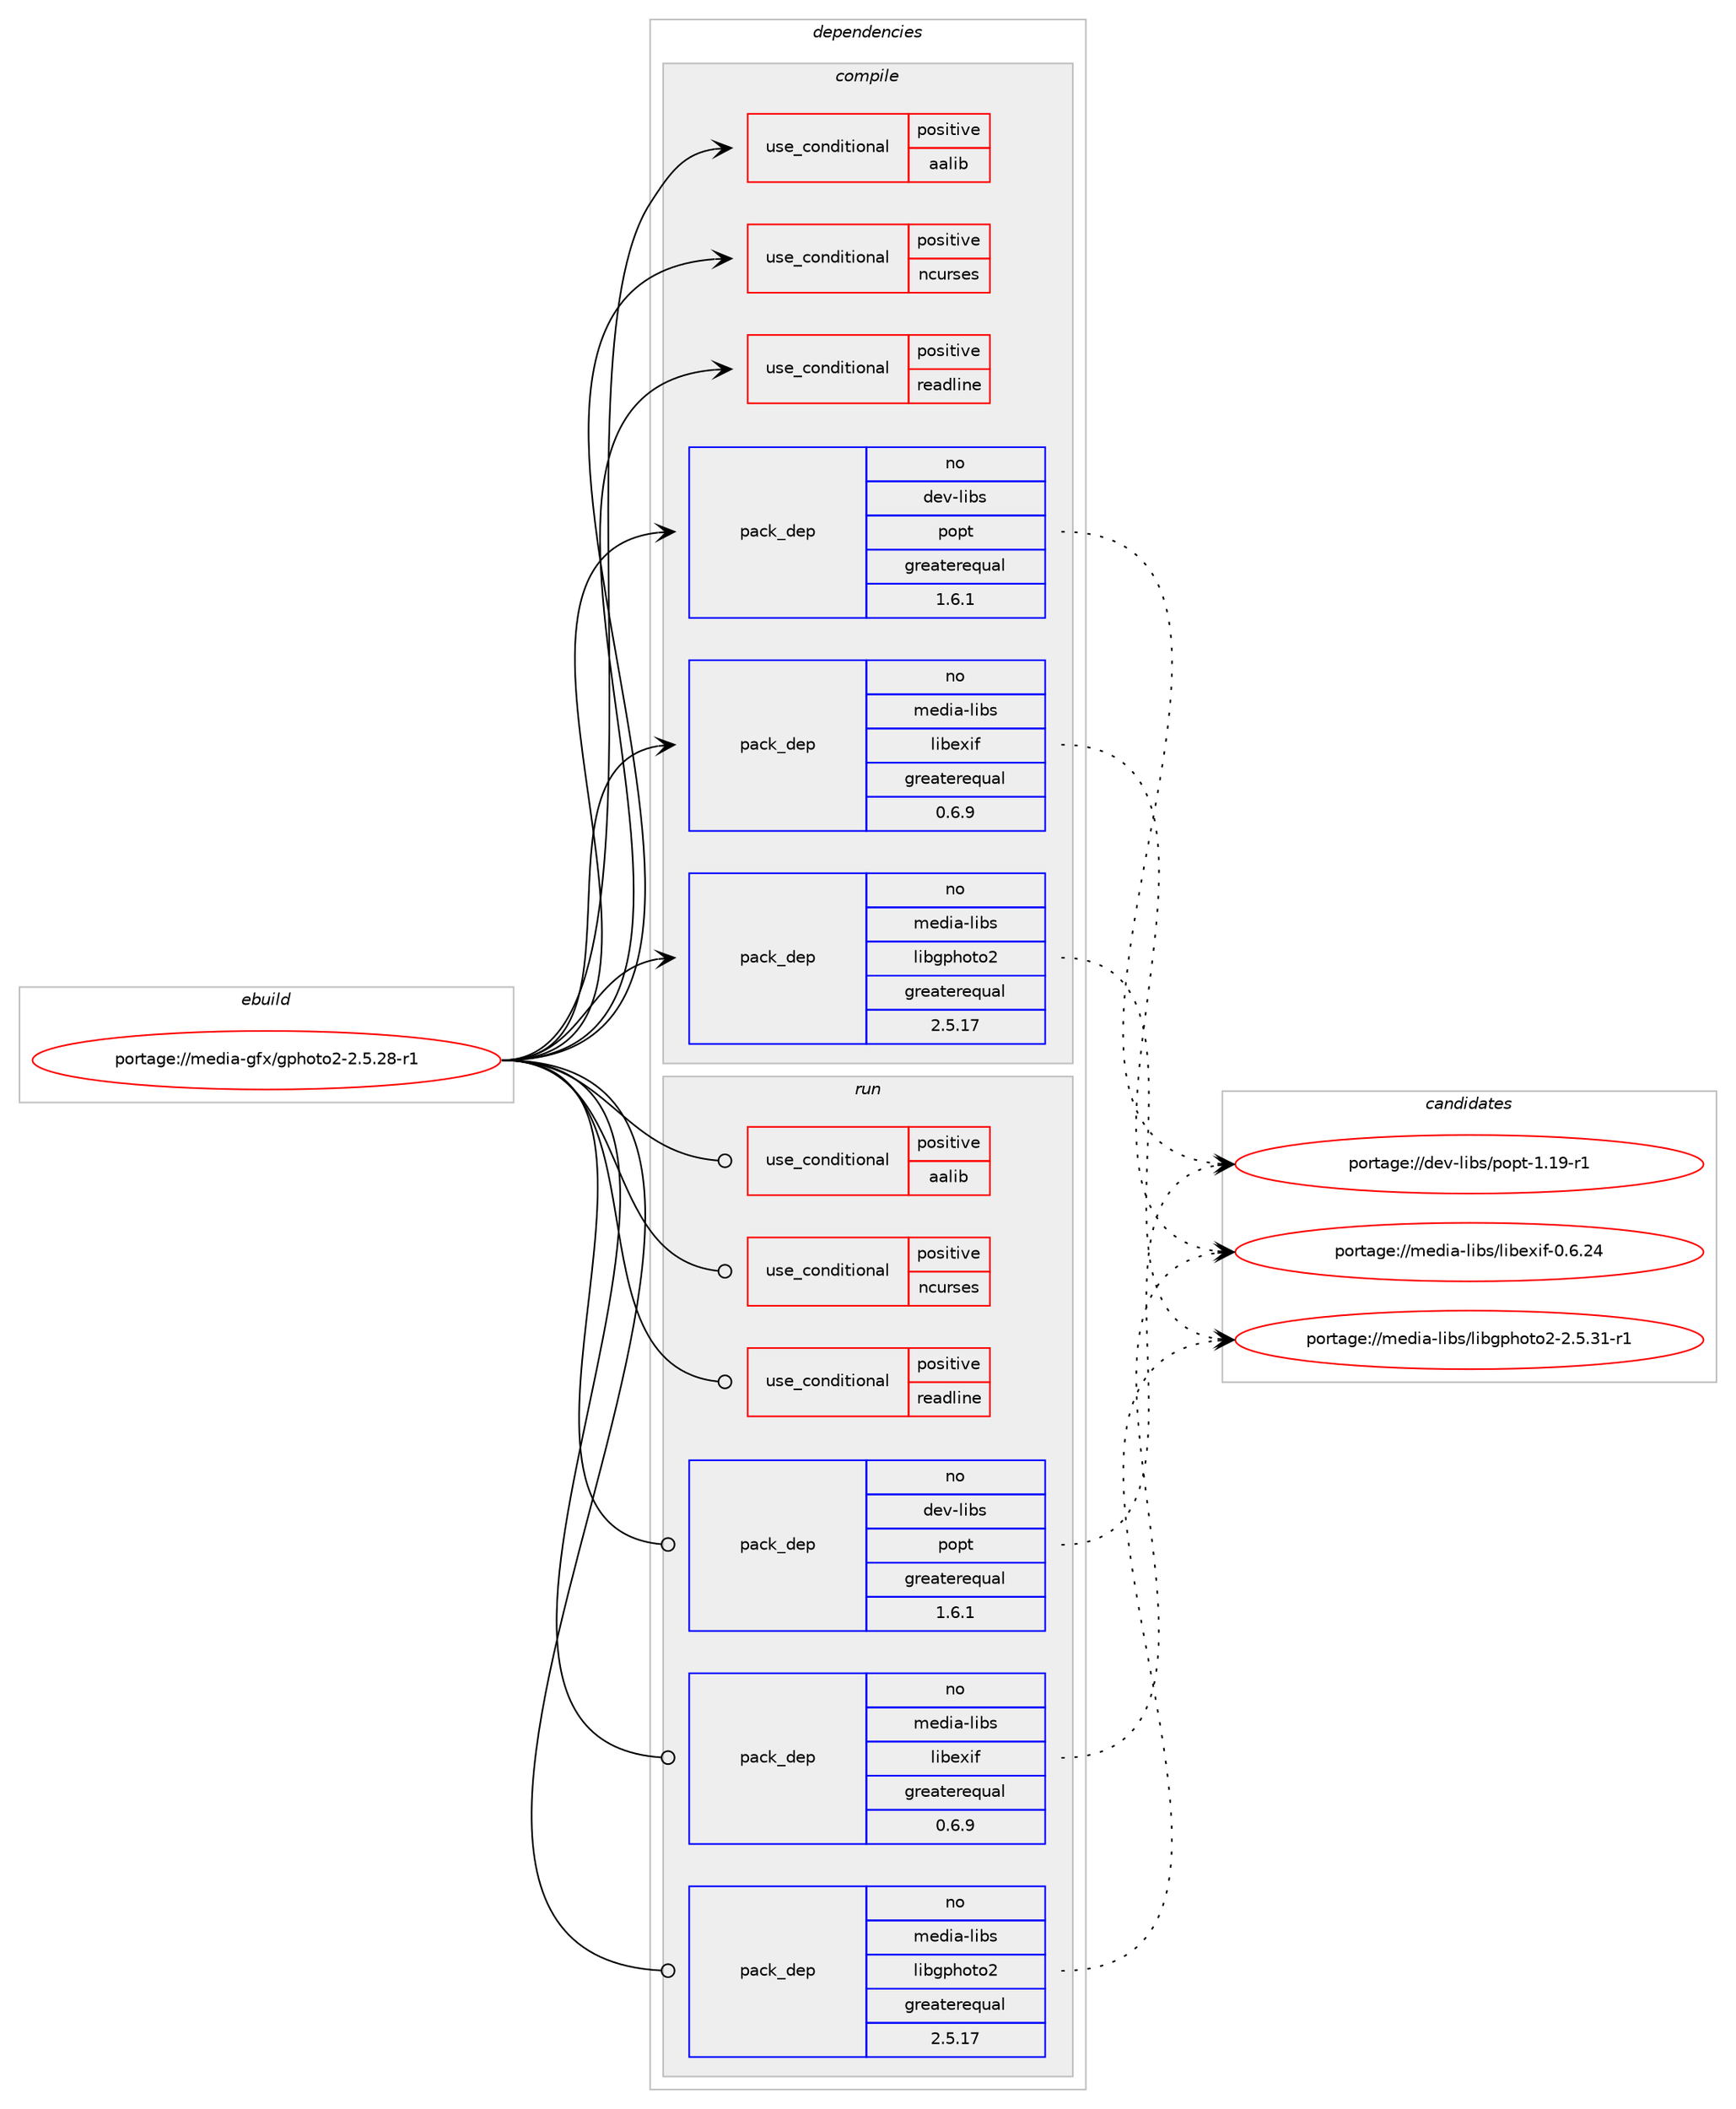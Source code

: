 digraph prolog {

# *************
# Graph options
# *************

newrank=true;
concentrate=true;
compound=true;
graph [rankdir=LR,fontname=Helvetica,fontsize=10,ranksep=1.5];#, ranksep=2.5, nodesep=0.2];
edge  [arrowhead=vee];
node  [fontname=Helvetica,fontsize=10];

# **********
# The ebuild
# **********

subgraph cluster_leftcol {
color=gray;
rank=same;
label=<<i>ebuild</i>>;
id [label="portage://media-gfx/gphoto2-2.5.28-r1", color=red, width=4, href="../media-gfx/gphoto2-2.5.28-r1.svg"];
}

# ****************
# The dependencies
# ****************

subgraph cluster_midcol {
color=gray;
label=<<i>dependencies</i>>;
subgraph cluster_compile {
fillcolor="#eeeeee";
style=filled;
label=<<i>compile</i>>;
subgraph cond71194 {
dependency151123 [label=<<TABLE BORDER="0" CELLBORDER="1" CELLSPACING="0" CELLPADDING="4"><TR><TD ROWSPAN="3" CELLPADDING="10">use_conditional</TD></TR><TR><TD>positive</TD></TR><TR><TD>aalib</TD></TR></TABLE>>, shape=none, color=red];
# *** BEGIN UNKNOWN DEPENDENCY TYPE (TODO) ***
# dependency151123 -> package_dependency(portage://media-gfx/gphoto2-2.5.28-r1,install,no,media-libs,aalib,none,[,,],[],[])
# *** END UNKNOWN DEPENDENCY TYPE (TODO) ***

# *** BEGIN UNKNOWN DEPENDENCY TYPE (TODO) ***
# dependency151123 -> package_dependency(portage://media-gfx/gphoto2-2.5.28-r1,install,no,media-libs,libjpeg-turbo,none,[,,],[],[])
# *** END UNKNOWN DEPENDENCY TYPE (TODO) ***

}
id:e -> dependency151123:w [weight=20,style="solid",arrowhead="vee"];
subgraph cond71195 {
dependency151124 [label=<<TABLE BORDER="0" CELLBORDER="1" CELLSPACING="0" CELLPADDING="4"><TR><TD ROWSPAN="3" CELLPADDING="10">use_conditional</TD></TR><TR><TD>positive</TD></TR><TR><TD>ncurses</TD></TR></TABLE>>, shape=none, color=red];
# *** BEGIN UNKNOWN DEPENDENCY TYPE (TODO) ***
# dependency151124 -> package_dependency(portage://media-gfx/gphoto2-2.5.28-r1,install,no,dev-libs,cdk,none,[,,],any_same_slot,[])
# *** END UNKNOWN DEPENDENCY TYPE (TODO) ***

}
id:e -> dependency151124:w [weight=20,style="solid",arrowhead="vee"];
subgraph cond71196 {
dependency151125 [label=<<TABLE BORDER="0" CELLBORDER="1" CELLSPACING="0" CELLPADDING="4"><TR><TD ROWSPAN="3" CELLPADDING="10">use_conditional</TD></TR><TR><TD>positive</TD></TR><TR><TD>readline</TD></TR></TABLE>>, shape=none, color=red];
# *** BEGIN UNKNOWN DEPENDENCY TYPE (TODO) ***
# dependency151125 -> package_dependency(portage://media-gfx/gphoto2-2.5.28-r1,install,no,sys-libs,readline,none,[,,],any_same_slot,[])
# *** END UNKNOWN DEPENDENCY TYPE (TODO) ***

}
id:e -> dependency151125:w [weight=20,style="solid",arrowhead="vee"];
subgraph pack77646 {
dependency151126 [label=<<TABLE BORDER="0" CELLBORDER="1" CELLSPACING="0" CELLPADDING="4" WIDTH="220"><TR><TD ROWSPAN="6" CELLPADDING="30">pack_dep</TD></TR><TR><TD WIDTH="110">no</TD></TR><TR><TD>dev-libs</TD></TR><TR><TD>popt</TD></TR><TR><TD>greaterequal</TD></TR><TR><TD>1.6.1</TD></TR></TABLE>>, shape=none, color=blue];
}
id:e -> dependency151126:w [weight=20,style="solid",arrowhead="vee"];
subgraph pack77647 {
dependency151127 [label=<<TABLE BORDER="0" CELLBORDER="1" CELLSPACING="0" CELLPADDING="4" WIDTH="220"><TR><TD ROWSPAN="6" CELLPADDING="30">pack_dep</TD></TR><TR><TD WIDTH="110">no</TD></TR><TR><TD>media-libs</TD></TR><TR><TD>libexif</TD></TR><TR><TD>greaterequal</TD></TR><TR><TD>0.6.9</TD></TR></TABLE>>, shape=none, color=blue];
}
id:e -> dependency151127:w [weight=20,style="solid",arrowhead="vee"];
subgraph pack77648 {
dependency151128 [label=<<TABLE BORDER="0" CELLBORDER="1" CELLSPACING="0" CELLPADDING="4" WIDTH="220"><TR><TD ROWSPAN="6" CELLPADDING="30">pack_dep</TD></TR><TR><TD WIDTH="110">no</TD></TR><TR><TD>media-libs</TD></TR><TR><TD>libgphoto2</TD></TR><TR><TD>greaterequal</TD></TR><TR><TD>2.5.17</TD></TR></TABLE>>, shape=none, color=blue];
}
id:e -> dependency151128:w [weight=20,style="solid",arrowhead="vee"];
}
subgraph cluster_compileandrun {
fillcolor="#eeeeee";
style=filled;
label=<<i>compile and run</i>>;
}
subgraph cluster_run {
fillcolor="#eeeeee";
style=filled;
label=<<i>run</i>>;
subgraph cond71197 {
dependency151129 [label=<<TABLE BORDER="0" CELLBORDER="1" CELLSPACING="0" CELLPADDING="4"><TR><TD ROWSPAN="3" CELLPADDING="10">use_conditional</TD></TR><TR><TD>positive</TD></TR><TR><TD>aalib</TD></TR></TABLE>>, shape=none, color=red];
# *** BEGIN UNKNOWN DEPENDENCY TYPE (TODO) ***
# dependency151129 -> package_dependency(portage://media-gfx/gphoto2-2.5.28-r1,run,no,media-libs,aalib,none,[,,],[],[])
# *** END UNKNOWN DEPENDENCY TYPE (TODO) ***

# *** BEGIN UNKNOWN DEPENDENCY TYPE (TODO) ***
# dependency151129 -> package_dependency(portage://media-gfx/gphoto2-2.5.28-r1,run,no,media-libs,libjpeg-turbo,none,[,,],[],[])
# *** END UNKNOWN DEPENDENCY TYPE (TODO) ***

}
id:e -> dependency151129:w [weight=20,style="solid",arrowhead="odot"];
subgraph cond71198 {
dependency151130 [label=<<TABLE BORDER="0" CELLBORDER="1" CELLSPACING="0" CELLPADDING="4"><TR><TD ROWSPAN="3" CELLPADDING="10">use_conditional</TD></TR><TR><TD>positive</TD></TR><TR><TD>ncurses</TD></TR></TABLE>>, shape=none, color=red];
# *** BEGIN UNKNOWN DEPENDENCY TYPE (TODO) ***
# dependency151130 -> package_dependency(portage://media-gfx/gphoto2-2.5.28-r1,run,no,dev-libs,cdk,none,[,,],any_same_slot,[])
# *** END UNKNOWN DEPENDENCY TYPE (TODO) ***

}
id:e -> dependency151130:w [weight=20,style="solid",arrowhead="odot"];
subgraph cond71199 {
dependency151131 [label=<<TABLE BORDER="0" CELLBORDER="1" CELLSPACING="0" CELLPADDING="4"><TR><TD ROWSPAN="3" CELLPADDING="10">use_conditional</TD></TR><TR><TD>positive</TD></TR><TR><TD>readline</TD></TR></TABLE>>, shape=none, color=red];
# *** BEGIN UNKNOWN DEPENDENCY TYPE (TODO) ***
# dependency151131 -> package_dependency(portage://media-gfx/gphoto2-2.5.28-r1,run,no,sys-libs,readline,none,[,,],any_same_slot,[])
# *** END UNKNOWN DEPENDENCY TYPE (TODO) ***

}
id:e -> dependency151131:w [weight=20,style="solid",arrowhead="odot"];
subgraph pack77649 {
dependency151132 [label=<<TABLE BORDER="0" CELLBORDER="1" CELLSPACING="0" CELLPADDING="4" WIDTH="220"><TR><TD ROWSPAN="6" CELLPADDING="30">pack_dep</TD></TR><TR><TD WIDTH="110">no</TD></TR><TR><TD>dev-libs</TD></TR><TR><TD>popt</TD></TR><TR><TD>greaterequal</TD></TR><TR><TD>1.6.1</TD></TR></TABLE>>, shape=none, color=blue];
}
id:e -> dependency151132:w [weight=20,style="solid",arrowhead="odot"];
subgraph pack77650 {
dependency151133 [label=<<TABLE BORDER="0" CELLBORDER="1" CELLSPACING="0" CELLPADDING="4" WIDTH="220"><TR><TD ROWSPAN="6" CELLPADDING="30">pack_dep</TD></TR><TR><TD WIDTH="110">no</TD></TR><TR><TD>media-libs</TD></TR><TR><TD>libexif</TD></TR><TR><TD>greaterequal</TD></TR><TR><TD>0.6.9</TD></TR></TABLE>>, shape=none, color=blue];
}
id:e -> dependency151133:w [weight=20,style="solid",arrowhead="odot"];
subgraph pack77651 {
dependency151134 [label=<<TABLE BORDER="0" CELLBORDER="1" CELLSPACING="0" CELLPADDING="4" WIDTH="220"><TR><TD ROWSPAN="6" CELLPADDING="30">pack_dep</TD></TR><TR><TD WIDTH="110">no</TD></TR><TR><TD>media-libs</TD></TR><TR><TD>libgphoto2</TD></TR><TR><TD>greaterequal</TD></TR><TR><TD>2.5.17</TD></TR></TABLE>>, shape=none, color=blue];
}
id:e -> dependency151134:w [weight=20,style="solid",arrowhead="odot"];
}
}

# **************
# The candidates
# **************

subgraph cluster_choices {
rank=same;
color=gray;
label=<<i>candidates</i>>;

subgraph choice77646 {
color=black;
nodesep=1;
choice10010111845108105981154711211111211645494649574511449 [label="portage://dev-libs/popt-1.19-r1", color=red, width=4,href="../dev-libs/popt-1.19-r1.svg"];
dependency151126:e -> choice10010111845108105981154711211111211645494649574511449:w [style=dotted,weight="100"];
}
subgraph choice77647 {
color=black;
nodesep=1;
choice109101100105974510810598115471081059810112010510245484654465052 [label="portage://media-libs/libexif-0.6.24", color=red, width=4,href="../media-libs/libexif-0.6.24.svg"];
dependency151127:e -> choice109101100105974510810598115471081059810112010510245484654465052:w [style=dotted,weight="100"];
}
subgraph choice77648 {
color=black;
nodesep=1;
choice109101100105974510810598115471081059810311210411111611150455046534651494511449 [label="portage://media-libs/libgphoto2-2.5.31-r1", color=red, width=4,href="../media-libs/libgphoto2-2.5.31-r1.svg"];
dependency151128:e -> choice109101100105974510810598115471081059810311210411111611150455046534651494511449:w [style=dotted,weight="100"];
}
subgraph choice77649 {
color=black;
nodesep=1;
choice10010111845108105981154711211111211645494649574511449 [label="portage://dev-libs/popt-1.19-r1", color=red, width=4,href="../dev-libs/popt-1.19-r1.svg"];
dependency151132:e -> choice10010111845108105981154711211111211645494649574511449:w [style=dotted,weight="100"];
}
subgraph choice77650 {
color=black;
nodesep=1;
choice109101100105974510810598115471081059810112010510245484654465052 [label="portage://media-libs/libexif-0.6.24", color=red, width=4,href="../media-libs/libexif-0.6.24.svg"];
dependency151133:e -> choice109101100105974510810598115471081059810112010510245484654465052:w [style=dotted,weight="100"];
}
subgraph choice77651 {
color=black;
nodesep=1;
choice109101100105974510810598115471081059810311210411111611150455046534651494511449 [label="portage://media-libs/libgphoto2-2.5.31-r1", color=red, width=4,href="../media-libs/libgphoto2-2.5.31-r1.svg"];
dependency151134:e -> choice109101100105974510810598115471081059810311210411111611150455046534651494511449:w [style=dotted,weight="100"];
}
}

}
